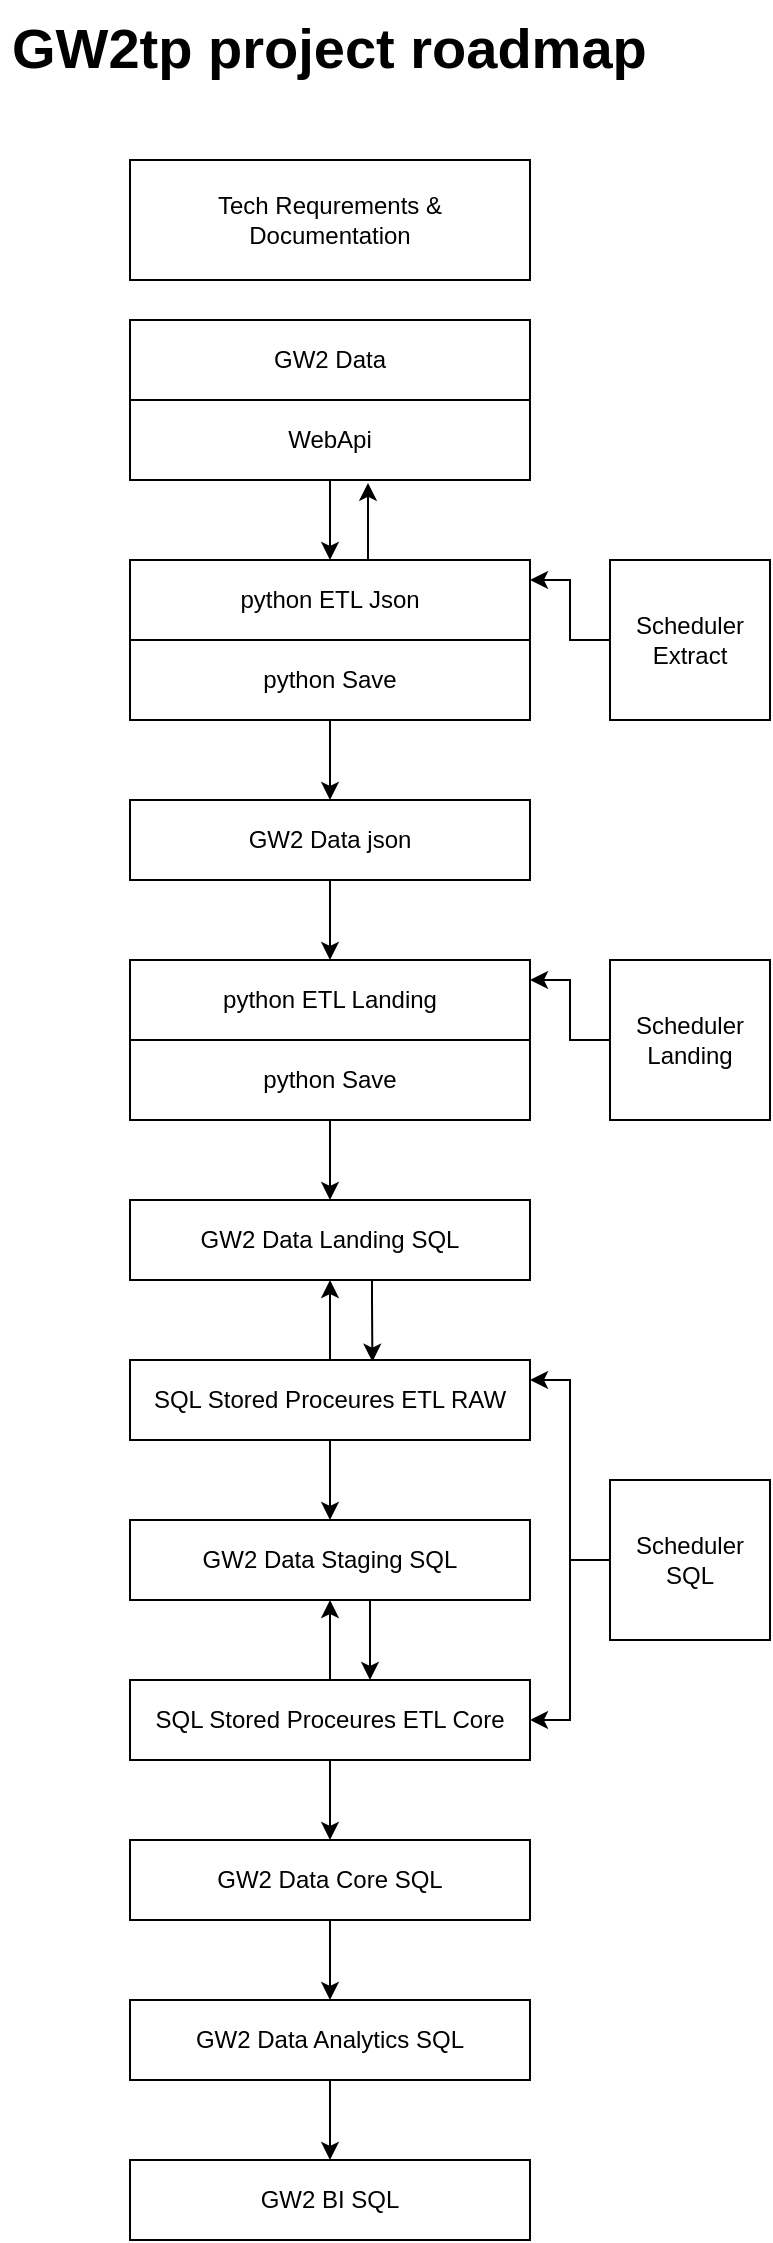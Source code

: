 <mxfile version="14.6.13" type="device"><diagram id="GsPKEcPI9pBM557zpvE1" name="Page-1"><mxGraphModel dx="981" dy="567" grid="1" gridSize="10" guides="1" tooltips="1" connect="1" arrows="1" fold="1" page="1" pageScale="1" pageWidth="850" pageHeight="1100" math="0" shadow="0"><root><mxCell id="0"/><mxCell id="1" parent="0"/><mxCell id="feb52v_4074Ygjt2SKgY-3" value="GW2 Data" style="rounded=0;whiteSpace=wrap;html=1;" vertex="1" parent="1"><mxGeometry x="280" y="200" width="200" height="40" as="geometry"/></mxCell><mxCell id="feb52v_4074Ygjt2SKgY-6" style="edgeStyle=orthogonalEdgeStyle;rounded=0;orthogonalLoop=1;jettySize=auto;html=1;entryX=0.5;entryY=0;entryDx=0;entryDy=0;" edge="1" parent="1" source="feb52v_4074Ygjt2SKgY-4" target="feb52v_4074Ygjt2SKgY-5"><mxGeometry relative="1" as="geometry"/></mxCell><mxCell id="feb52v_4074Ygjt2SKgY-4" value="WebApi" style="rounded=0;whiteSpace=wrap;html=1;" vertex="1" parent="1"><mxGeometry x="280" y="240" width="200" height="40" as="geometry"/></mxCell><mxCell id="feb52v_4074Ygjt2SKgY-7" style="edgeStyle=orthogonalEdgeStyle;rounded=0;orthogonalLoop=1;jettySize=auto;html=1;entryX=0.595;entryY=1.036;entryDx=0;entryDy=0;entryPerimeter=0;" edge="1" parent="1" source="feb52v_4074Ygjt2SKgY-5" target="feb52v_4074Ygjt2SKgY-4"><mxGeometry relative="1" as="geometry"><Array as="points"><mxPoint x="399" y="310"/><mxPoint x="399" y="310"/></Array></mxGeometry></mxCell><mxCell id="feb52v_4074Ygjt2SKgY-5" value="python ETL Json" style="rounded=0;whiteSpace=wrap;html=1;" vertex="1" parent="1"><mxGeometry x="280" y="320" width="200" height="40" as="geometry"/></mxCell><mxCell id="feb52v_4074Ygjt2SKgY-10" style="edgeStyle=orthogonalEdgeStyle;rounded=0;orthogonalLoop=1;jettySize=auto;html=1;entryX=0.5;entryY=0;entryDx=0;entryDy=0;" edge="1" parent="1" source="feb52v_4074Ygjt2SKgY-8" target="feb52v_4074Ygjt2SKgY-9"><mxGeometry relative="1" as="geometry"/></mxCell><mxCell id="feb52v_4074Ygjt2SKgY-8" value="python Save" style="rounded=0;whiteSpace=wrap;html=1;" vertex="1" parent="1"><mxGeometry x="280" y="360" width="200" height="40" as="geometry"/></mxCell><mxCell id="feb52v_4074Ygjt2SKgY-15" style="edgeStyle=orthogonalEdgeStyle;rounded=0;orthogonalLoop=1;jettySize=auto;html=1;" edge="1" parent="1" source="feb52v_4074Ygjt2SKgY-9" target="feb52v_4074Ygjt2SKgY-13"><mxGeometry relative="1" as="geometry"/></mxCell><mxCell id="feb52v_4074Ygjt2SKgY-9" value="GW2 Data json" style="rounded=0;whiteSpace=wrap;html=1;" vertex="1" parent="1"><mxGeometry x="280" y="440" width="200" height="40" as="geometry"/></mxCell><mxCell id="feb52v_4074Ygjt2SKgY-12" style="edgeStyle=orthogonalEdgeStyle;rounded=0;orthogonalLoop=1;jettySize=auto;html=1;entryX=1;entryY=0.25;entryDx=0;entryDy=0;" edge="1" parent="1" source="feb52v_4074Ygjt2SKgY-11" target="feb52v_4074Ygjt2SKgY-5"><mxGeometry relative="1" as="geometry"/></mxCell><mxCell id="feb52v_4074Ygjt2SKgY-11" value="Scheduler Extract" style="rounded=0;whiteSpace=wrap;html=1;" vertex="1" parent="1"><mxGeometry x="520" y="320" width="80" height="80" as="geometry"/></mxCell><mxCell id="feb52v_4074Ygjt2SKgY-13" value="python ETL Landing" style="rounded=0;whiteSpace=wrap;html=1;" vertex="1" parent="1"><mxGeometry x="280" y="520" width="200" height="40" as="geometry"/></mxCell><mxCell id="feb52v_4074Ygjt2SKgY-19" style="edgeStyle=orthogonalEdgeStyle;rounded=0;orthogonalLoop=1;jettySize=auto;html=1;entryX=0.5;entryY=0;entryDx=0;entryDy=0;" edge="1" parent="1" source="feb52v_4074Ygjt2SKgY-14" target="feb52v_4074Ygjt2SKgY-17"><mxGeometry relative="1" as="geometry"/></mxCell><mxCell id="feb52v_4074Ygjt2SKgY-14" value="python Save" style="rounded=0;whiteSpace=wrap;html=1;" vertex="1" parent="1"><mxGeometry x="280" y="560" width="200" height="40" as="geometry"/></mxCell><mxCell id="feb52v_4074Ygjt2SKgY-20" style="edgeStyle=orthogonalEdgeStyle;rounded=0;orthogonalLoop=1;jettySize=auto;html=1;entryX=1;entryY=0.25;entryDx=0;entryDy=0;" edge="1" parent="1" source="feb52v_4074Ygjt2SKgY-16" target="feb52v_4074Ygjt2SKgY-13"><mxGeometry relative="1" as="geometry"/></mxCell><mxCell id="feb52v_4074Ygjt2SKgY-16" value="Scheduler Landing" style="rounded=0;whiteSpace=wrap;html=1;" vertex="1" parent="1"><mxGeometry x="520" y="520" width="80" height="80" as="geometry"/></mxCell><mxCell id="feb52v_4074Ygjt2SKgY-26" style="edgeStyle=orthogonalEdgeStyle;rounded=0;orthogonalLoop=1;jettySize=auto;html=1;entryX=0.606;entryY=0.021;entryDx=0;entryDy=0;entryPerimeter=0;" edge="1" parent="1" source="feb52v_4074Ygjt2SKgY-17" target="feb52v_4074Ygjt2SKgY-22"><mxGeometry relative="1" as="geometry"><Array as="points"><mxPoint x="401" y="690"/><mxPoint x="401" y="690"/></Array></mxGeometry></mxCell><mxCell id="feb52v_4074Ygjt2SKgY-17" value="GW2 Data Landing SQL" style="rounded=0;whiteSpace=wrap;html=1;" vertex="1" parent="1"><mxGeometry x="280" y="640" width="200" height="40" as="geometry"/></mxCell><mxCell id="feb52v_4074Ygjt2SKgY-32" style="edgeStyle=orthogonalEdgeStyle;rounded=0;orthogonalLoop=1;jettySize=auto;html=1;entryX=0.6;entryY=0;entryDx=0;entryDy=0;entryPerimeter=0;" edge="1" parent="1" source="feb52v_4074Ygjt2SKgY-21" target="feb52v_4074Ygjt2SKgY-28"><mxGeometry relative="1" as="geometry"><Array as="points"><mxPoint x="400" y="850"/><mxPoint x="400" y="850"/></Array></mxGeometry></mxCell><mxCell id="feb52v_4074Ygjt2SKgY-21" value="GW2 Data Staging SQL" style="rounded=0;whiteSpace=wrap;html=1;" vertex="1" parent="1"><mxGeometry x="280" y="800" width="200" height="40" as="geometry"/></mxCell><mxCell id="feb52v_4074Ygjt2SKgY-25" style="edgeStyle=orthogonalEdgeStyle;rounded=0;orthogonalLoop=1;jettySize=auto;html=1;entryX=0.5;entryY=1;entryDx=0;entryDy=0;" edge="1" parent="1" source="feb52v_4074Ygjt2SKgY-22" target="feb52v_4074Ygjt2SKgY-17"><mxGeometry relative="1" as="geometry"/></mxCell><mxCell id="feb52v_4074Ygjt2SKgY-27" style="edgeStyle=orthogonalEdgeStyle;rounded=0;orthogonalLoop=1;jettySize=auto;html=1;" edge="1" parent="1" source="feb52v_4074Ygjt2SKgY-22" target="feb52v_4074Ygjt2SKgY-21"><mxGeometry relative="1" as="geometry"/></mxCell><mxCell id="feb52v_4074Ygjt2SKgY-22" value="SQL Stored Proceures ETL RAW" style="rounded=0;whiteSpace=wrap;html=1;" vertex="1" parent="1"><mxGeometry x="280" y="720" width="200" height="40" as="geometry"/></mxCell><mxCell id="feb52v_4074Ygjt2SKgY-24" style="edgeStyle=orthogonalEdgeStyle;rounded=0;orthogonalLoop=1;jettySize=auto;html=1;entryX=1;entryY=0.25;entryDx=0;entryDy=0;" edge="1" parent="1" source="feb52v_4074Ygjt2SKgY-23" target="feb52v_4074Ygjt2SKgY-22"><mxGeometry relative="1" as="geometry"><Array as="points"><mxPoint x="500" y="820"/><mxPoint x="500" y="730"/></Array></mxGeometry></mxCell><mxCell id="feb52v_4074Ygjt2SKgY-30" style="edgeStyle=orthogonalEdgeStyle;rounded=0;orthogonalLoop=1;jettySize=auto;html=1;entryX=1;entryY=0.5;entryDx=0;entryDy=0;" edge="1" parent="1" source="feb52v_4074Ygjt2SKgY-23" target="feb52v_4074Ygjt2SKgY-28"><mxGeometry relative="1" as="geometry"/></mxCell><mxCell id="feb52v_4074Ygjt2SKgY-23" value="Scheduler SQL" style="rounded=0;whiteSpace=wrap;html=1;" vertex="1" parent="1"><mxGeometry x="520" y="780" width="80" height="80" as="geometry"/></mxCell><mxCell id="feb52v_4074Ygjt2SKgY-31" style="edgeStyle=orthogonalEdgeStyle;rounded=0;orthogonalLoop=1;jettySize=auto;html=1;" edge="1" parent="1" source="feb52v_4074Ygjt2SKgY-28" target="feb52v_4074Ygjt2SKgY-21"><mxGeometry relative="1" as="geometry"/></mxCell><mxCell id="feb52v_4074Ygjt2SKgY-34" style="edgeStyle=orthogonalEdgeStyle;rounded=0;orthogonalLoop=1;jettySize=auto;html=1;entryX=0.5;entryY=0;entryDx=0;entryDy=0;" edge="1" parent="1" source="feb52v_4074Ygjt2SKgY-28" target="feb52v_4074Ygjt2SKgY-33"><mxGeometry relative="1" as="geometry"/></mxCell><mxCell id="feb52v_4074Ygjt2SKgY-28" value="SQL Stored Proceures ETL Core" style="rounded=0;whiteSpace=wrap;html=1;" vertex="1" parent="1"><mxGeometry x="280" y="880" width="200" height="40" as="geometry"/></mxCell><mxCell id="feb52v_4074Ygjt2SKgY-36" style="edgeStyle=orthogonalEdgeStyle;rounded=0;orthogonalLoop=1;jettySize=auto;html=1;entryX=0.5;entryY=0;entryDx=0;entryDy=0;" edge="1" parent="1" source="feb52v_4074Ygjt2SKgY-33" target="feb52v_4074Ygjt2SKgY-35"><mxGeometry relative="1" as="geometry"/></mxCell><mxCell id="feb52v_4074Ygjt2SKgY-33" value="GW2 Data Core SQL" style="rounded=0;whiteSpace=wrap;html=1;" vertex="1" parent="1"><mxGeometry x="280" y="960" width="200" height="40" as="geometry"/></mxCell><mxCell id="feb52v_4074Ygjt2SKgY-38" style="edgeStyle=orthogonalEdgeStyle;rounded=0;orthogonalLoop=1;jettySize=auto;html=1;entryX=0.5;entryY=0;entryDx=0;entryDy=0;" edge="1" parent="1" source="feb52v_4074Ygjt2SKgY-35" target="feb52v_4074Ygjt2SKgY-37"><mxGeometry relative="1" as="geometry"/></mxCell><mxCell id="feb52v_4074Ygjt2SKgY-35" value="GW2 Data Analytics SQL" style="rounded=0;whiteSpace=wrap;html=1;" vertex="1" parent="1"><mxGeometry x="280" y="1040" width="200" height="40" as="geometry"/></mxCell><mxCell id="feb52v_4074Ygjt2SKgY-37" value="GW2 BI SQL" style="rounded=0;whiteSpace=wrap;html=1;" vertex="1" parent="1"><mxGeometry x="280" y="1120" width="200" height="40" as="geometry"/></mxCell><mxCell id="feb52v_4074Ygjt2SKgY-40" value="GW2tp project roadmap" style="text;strokeColor=none;fillColor=none;align=left;verticalAlign=top;spacingLeft=4;spacingRight=4;overflow=hidden;rotatable=0;points=[[0,0.5],[1,0.5]];portConstraint=eastwest;fontStyle=1;fontSize=28;" vertex="1" parent="1"><mxGeometry x="215" y="40" width="330" height="40" as="geometry"/></mxCell><mxCell id="feb52v_4074Ygjt2SKgY-41" value="Tech Requrements &amp;amp; &lt;br&gt;Documentation" style="rounded=0;whiteSpace=wrap;html=1;" vertex="1" parent="1"><mxGeometry x="280" y="120" width="200" height="60" as="geometry"/></mxCell></root></mxGraphModel></diagram></mxfile>